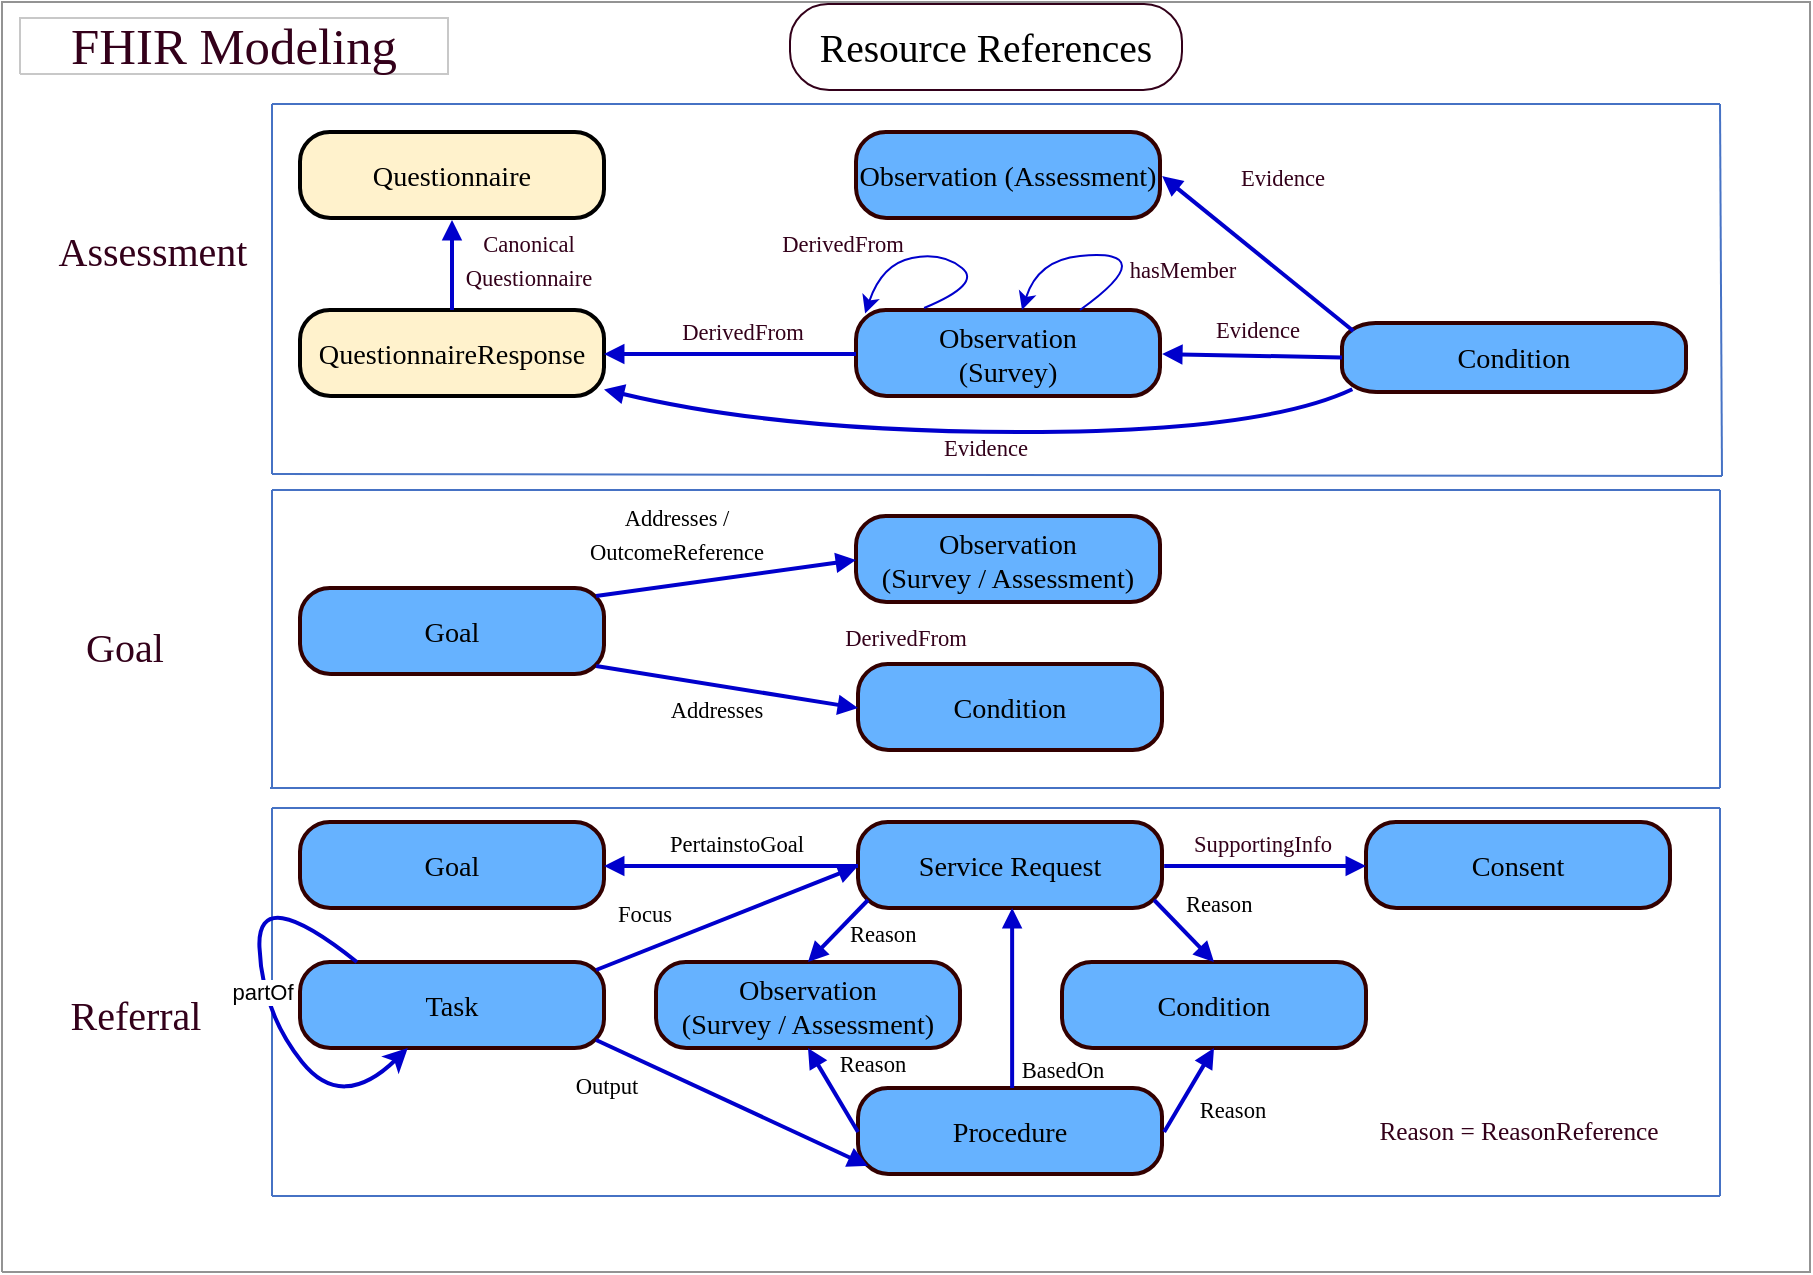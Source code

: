 <mxfile version="21.1.2" type="device">
  <diagram name="Page-1" id="Page-1">
    <mxGraphModel dx="2212" dy="971" grid="1" gridSize="10" guides="1" tooltips="1" connect="1" arrows="1" fold="1" page="1" pageScale="1" pageWidth="850" pageHeight="1100" math="0" shadow="0">
      <root>
        <mxCell id="0" />
        <mxCell id="1" value="Connector" parent="0" />
        <mxCell id="2" value="&lt;meta charset=&quot;utf-8&quot;&gt;&lt;span style=&quot;color: rgb(51, 0, 26); font-family: Calibri; font-size: 11.29px; font-style: normal; font-variant-ligatures: normal; font-variant-caps: normal; font-weight: 400; letter-spacing: normal; orphans: 2; text-align: center; text-indent: 0px; text-transform: none; widows: 2; word-spacing: 0px; -webkit-text-stroke-width: 0px; background-color: rgb(255, 255, 255); text-decoration-thickness: initial; text-decoration-style: initial; text-decoration-color: initial; float: none; display: inline !important;&quot;&gt;DerivedFrom&lt;/span&gt;" style="vsdxID=2;fillColor=none;gradientColor=none;shape=stencil(nZBLDoAgDERP0z3SIyjew0SURgSD+Lu9kMZoXLhwN9O+tukAlrNpJg1SzDH4QW/URgNYgZTkjA4UkwJUgGXng+6DX1zLfmoymdXo17xh5zmRJ6Q42BWCfc2oJfdAr+Yv+AP9Cb7OJ3H/2JG1HNGz/84klThPVCc=);strokeColor=#939393;points=[[0.5,1,0],[1,0.5,0],[0.5,0,0],[0,0.5,0],[0.5,0.5,0]];labelBackgroundColor=none;rounded=0;html=1;whiteSpace=wrap;" parent="1" vertex="1">
          <mxGeometry x="130" y="95" width="904" height="635" as="geometry" />
        </mxCell>
        <mxCell id="3" value="&lt;div style=&quot;font-size: 1px&quot;&gt;&lt;font style=&quot;font-size: 25.4px; font-family: Calibri; direction: ltr; letter-spacing: 0px; line-height: 120%; opacity: 1;&quot;&gt;&lt;font color=&quot;#33001a&quot;&gt;FHIR Modeling&lt;/font&gt;&lt;br&gt;&lt;/font&gt;&lt;/div&gt;" style="verticalAlign=middle;align=center;vsdxID=3;fillColor=none;gradientColor=none;shape=stencil(nZBLDoAgDERP0z3SIyjew0SURgSD+Lu9kMZoXLhwN9O+tukAlrNpJg1SzDH4QW/URgNYgZTkjA4UkwJUgGXng+6DX1zLfmoymdXo17xh5zmRJ6Q42BWCfc2oJfdAr+Yv+AP9Cb7OJ3H/2JG1HNGz/84klThPVCc=);strokeColor=#C8C8C8;points=[];labelBackgroundColor=none;rounded=0;html=1;whiteSpace=wrap;" parent="1" vertex="1">
          <mxGeometry x="139" y="103" width="214" height="28" as="geometry" />
        </mxCell>
        <mxCell id="4" value="&lt;div style=&quot;font-size: 1px&quot;&gt;&lt;font style=&quot;font-size:19.76px;font-family:Calibri;color:#000000;direction:ltr;letter-spacing:0px;line-height:120%;opacity:1&quot;&gt;Resource References&lt;br/&gt;&lt;/font&gt;&lt;/div&gt;" style="verticalAlign=middle;align=center;vsdxID=4;fillColor=none;gradientColor=none;shape=stencil(vVTLroMgEP0alhIETOO6j/8gt6jkcsWMtPX+fTGjaUHtqnE3jzMM52RmiDj2jeo04az34H71w1x9Q8SJcG7aRoPxwSLiTMSxcqBrcLf2in6nRuRo/bn7+MKAdTkbSzj7n130L4i1pn3Dll/DKvgJOZixtEQwTGgpqTxgaIjr5/eKguYTIFOD6TNwXnnjWkxPYKug1llollVW1VGqf2jdLcKrVNLe4XflJzIHkbARNCaTaMP2IrLad4PyN5ALYeRSGBkpsyH0DtpsjNcqk5xRxhMqBWU5iSd2dQF2mddPqxeM1y2ojLV4St7z6e0IIbw74vwE);strokeColor=#33001A;points=[[1,0.5,0],[0.5,0.5,0],[0.5,0,0],[0.03,0.13,0],[0.97,0.13,0],[0.03,0.87,0],[0.97,0.87,0]];labelBackgroundColor=none;rounded=0;html=1;whiteSpace=wrap;" parent="1" vertex="1">
          <mxGeometry x="524" y="96" width="196" height="43" as="geometry" />
        </mxCell>
        <UserObject label="&lt;div style=&quot;font-size: 1px&quot;&gt;&lt;font style=&quot;font-size:14.11px;font-family:Calibri;color:#000000;direction:ltr;letter-spacing:0px;line-height:120%;opacity:1&quot;&gt;Questionnaire&lt;br/&gt;&lt;/font&gt;&lt;/div&gt;" link="https://hl7.org/fhir/questionnaire.html" linkTarget="_blank" id="5">
          <mxCell style="verticalAlign=middle;align=center;vsdxID=5;fillColor=#fff2cc;shape=stencil(vVTbboMwDP2aPBKFOMB47rr/iNoA0TKCQrayv2+QYSsp8FTx5suxrXNkm8Cpb2SnCGe9d/ZT3fTVNwTeCee6bZTTPlgEzgROlXWqdva7vaLfyRE5Wl/2Z+wwYF3KxhLOfmcX/Q/EGt0+YMuXYaW7hJybsbQARLsJDkDLAkPDssHcMM8oKydEIgfdJ8566bVtMT+hjXS1SsK4pDKyXqT6m1LdU3iVTDwcBC3TPT559sQnX/KJ9GFHUVmdu0H6FchYmbciUkZQIRbKbEl9gDhbK7bKJWWUi4hM9rfJ++d1yM7uHWAw/j9CpY3Bh/KYjz9ICOH3gfMd);strokeColor=#000000;strokeWidth=2;points=[[0,0.5,0],[1,0.5,0],[0.5,1,0],[0.5,0,0],[0.03,0.04,0],[0.97,0.04,0],[0.03,0.96,0],[0.97,0.96,0]];labelBackgroundColor=none;rounded=0;html=1;whiteSpace=wrap;" parent="1" vertex="1">
            <mxGeometry x="279" y="160" width="152" height="43" as="geometry" />
          </mxCell>
        </UserObject>
        <UserObject label="&lt;div style=&quot;font-size: 1px&quot;&gt;&lt;font style=&quot;font-size:14.11px;font-family:Calibri;color:#000000;direction:ltr;letter-spacing:0px;line-height:120%;opacity:1&quot;&gt;QuestionnaireResponse&lt;br/&gt;&lt;/font&gt;&lt;/div&gt;" link="https://www.hl7.org/fhir/questionnaireresponse.html" linkTarget="_blank" id="6">
          <mxCell style="verticalAlign=middle;align=center;vsdxID=6;fillColor=#fff2cc;shape=stencil(vVTbboMwDP2aPBKFOMB47rr/iNoA0TKCQrayv2+QYSsp8FTx5suxrXNkm8Cpb2SnCGe9d/ZT3fTVNwTeCee6bZTTPlgEzgROlXWqdva7vaLfyRE5Wl/2Z+wwYF3KxhLOfmcX/Q/EGt0+YMuXYaW7hJybsbQARLsJDkDLAkPDssHcMM8oKydEIgfdJ8566bVtMT+hjXS1SsK4pDKyXqT6m1LdU3iVTDwcBC3TPT559sQnX/KJ9GFHUVmdu0H6FchYmbciUkZQIRbKbEl9gDhbK7bKJWWUi4hM9rfJ++d1yM7uHWAw/j9CpY3Bh/KYjz9ICOH3gfMd);strokeColor=#000000;strokeWidth=2;points=[[0,0.5,0],[1,0.5,0],[0.5,1,0],[0.5,0,0],[0.03,0.04,0],[0.97,0.04,0],[0.03,0.96,0],[0.97,0.96,0]];labelBackgroundColor=none;rounded=0;html=1;whiteSpace=wrap;" parent="1" vertex="1">
            <mxGeometry x="279" y="249" width="152" height="43" as="geometry" />
          </mxCell>
        </UserObject>
        <UserObject label="&lt;div style=&quot;font-size: 1px&quot;&gt;&lt;font style=&quot;font-size:14.11px;font-family:Calibri;color:#000000;direction:ltr;letter-spacing:0px;line-height:120%;opacity:1&quot;&gt;Observation &lt;br/&gt;(Survey)&lt;br/&gt;&lt;/font&gt;&lt;/div&gt;" link="StructureDefinition-SDOHCC-ObservationSurvey.html" linkTarget="_blank" id="7">
          <mxCell style="verticalAlign=middle;align=center;vsdxID=7;fillColor=#66B2FF;gradientColor=none;shape=stencil(vVTbboMwDP2aPBKFOMB47rr/iNoA0TKCQrayv2+QYSsp8FTx5suxrXNkm8Cpb2SnCGe9d/ZT3fTVNwTeCee6bZTTPlgEzgROlXWqdva7vaLfyRE5Wl/2Z+wwYF3KxhLOfmcX/Q/EGt0+YMuXYaW7hJybsbQARLsJDkDLAkPDssHcMM8oKydEIgfdJ8566bVtMT+hjXS1SsK4pDKyXqT6m1LdU3iVTDwcBC3TPT559sQnX/KJ9GFHUVmdu0H6FchYmbciUkZQIRbKbEl9gDhbK7bKJWWUi4hM9rfJ++d1yM7uHWAw/j9CpY3Bh/KYjz9ICOH3gfMd);strokeColor=#330000;strokeWidth=2;points=[[0,0.5,0],[1,0.5,0],[0.5,1,0],[0.5,0,0],[0.03,0.04,0],[0.97,0.04,0],[0.03,0.96,0],[0.97,0.96,0]];labelBackgroundColor=none;rounded=0;html=1;whiteSpace=wrap;" parent="1" vertex="1">
            <mxGeometry x="557" y="249" width="152" height="43" as="geometry" />
          </mxCell>
        </UserObject>
        <UserObject label="&lt;div style=&quot;font-size: 1px&quot;&gt;&lt;font style=&quot;font-size:14.11px;font-family:Calibri;color:#000000;direction:ltr;letter-spacing:0px;line-height:120%;opacity:1&quot;&gt;Goal&lt;br/&gt;&lt;/font&gt;&lt;/div&gt;" link="StructureDefinition-SDOHCC-Goal.html" linkTarget="_blank" id="8">
          <mxCell style="verticalAlign=middle;align=center;vsdxID=8;fillColor=#66B2FF;gradientColor=none;shape=stencil(vVTbboMwDP2aPBKFOMB47rr/iNoA0TKCQrayv2+QYSsp8FTx5suxrXNkm8Cpb2SnCGe9d/ZT3fTVNwTeCee6bZTTPlgEzgROlXWqdva7vaLfyRE5Wl/2Z+wwYF3KxhLOfmcX/Q/EGt0+YMuXYaW7hJybsbQARLsJDkDLAkPDssHcMM8oKydEIgfdJ8566bVtMT+hjXS1SsK4pDKyXqT6m1LdU3iVTDwcBC3TPT559sQnX/KJ9GFHUVmdu0H6FchYmbciUkZQIRbKbEl9gDhbK7bKJWWUi4hM9rfJ++d1yM7uHWAw/j9CpY3Bh/KYjz9ICOH3gfMd);strokeColor=#330000;strokeWidth=2;points=[[0,0.5,0],[1,0.5,0],[0.5,1,0],[0.5,0,0],[0.03,0.04,0],[0.97,0.04,0],[0.03,0.96,0],[0.97,0.96,0]];labelBackgroundColor=none;rounded=0;html=1;whiteSpace=wrap;" parent="1" vertex="1">
            <mxGeometry x="279" y="388" width="152" height="43" as="geometry" />
          </mxCell>
        </UserObject>
        <UserObject label="&lt;div style=&quot;font-size: 1px&quot;&gt;&lt;font style=&quot;font-size:14.11px;font-family:Calibri;color:#000000;direction:ltr;letter-spacing:0px;line-height:120%;opacity:1&quot;&gt;Condition&lt;br/&gt;&lt;/font&gt;&lt;/div&gt;" link="StructureDefinition-SDOHCC-Condition.html" linkTarget="_blank" id="9">
          <mxCell style="verticalAlign=middle;align=center;vsdxID=9;fillColor=#66B2FF;gradientColor=none;shape=stencil(vVTbboMwDP2aPBKFOMB47rr/iNoA0TKCQrayv2+QYSsp8FTx5suxrXNkm8Cpb2SnCGe9d/ZT3fTVNwTeCee6bZTTPlgEzgROlXWqdva7vaLfyRE5Wl/2Z+wwYF3KxhLOfmcX/Q/EGt0+YMuXYaW7hJybsbQARLsJDkDLAkPDssHcMM8oKydEIgfdJ8566bVtMT+hjXS1SsK4pDKyXqT6m1LdU3iVTDwcBC3TPT559sQnX/KJ9GFHUVmdu0H6FchYmbciUkZQIRbKbEl9gDhbK7bKJWWUi4hM9rfJ++d1yM7uHWAw/j9CpY3Bh/KYjz9ICOH3gfMd);strokeColor=#330000;strokeWidth=2;points=[[0,0.5,0],[1,0.5,0],[0.5,1,0],[0.5,0,0],[0.03,0.04,0],[0.97,0.04,0],[0.03,0.96,0],[0.97,0.96,0]];labelBackgroundColor=none;rounded=0;html=1;whiteSpace=wrap;" parent="1" vertex="1">
            <mxGeometry x="800" y="255.5" width="172" height="34.5" as="geometry" />
          </mxCell>
        </UserObject>
        <UserObject label="&lt;div style=&quot;font-size: 1px&quot;&gt;&lt;font style=&quot;font-size:14.11px;font-family:Calibri;color:#000000;direction:ltr;letter-spacing:0px;line-height:120%;opacity:1&quot;&gt;Service Request&lt;br/&gt;&lt;/font&gt;&lt;/div&gt;" link="StructureDefinition-SDOHCC-ServiceRequest.html" linkTarget="_blank" id="10">
          <mxCell style="verticalAlign=middle;align=center;vsdxID=10;fillColor=#66B2FF;gradientColor=none;shape=stencil(vVTbboMwDP2aPBKFOMB47rr/iNoA0TKCQrayv2+QYSsp8FTx5suxrXNkm8Cpb2SnCGe9d/ZT3fTVNwTeCee6bZTTPlgEzgROlXWqdva7vaLfyRE5Wl/2Z+wwYF3KxhLOfmcX/Q/EGt0+YMuXYaW7hJybsbQARLsJDkDLAkPDssHcMM8oKydEIgfdJ8566bVtMT+hjXS1SsK4pDKyXqT6m1LdU3iVTDwcBC3TPT559sQnX/KJ9GFHUVmdu0H6FchYmbciUkZQIRbKbEl9gDhbK7bKJWWUi4hM9rfJ++d1yM7uHWAw/j9CpY3Bh/KYjz9ICOH3gfMd);strokeColor=#330000;strokeWidth=2;points=[[0,0.5,0],[1,0.5,0],[0.5,1,0],[0.5,0,0],[0.03,0.04,0],[0.97,0.04,0],[0.03,0.96,0],[0.97,0.96,0]];labelBackgroundColor=none;rounded=0;html=1;whiteSpace=wrap;" parent="1" vertex="1">
            <mxGeometry x="558" y="505" width="152" height="43" as="geometry" />
          </mxCell>
        </UserObject>
        <UserObject label="&lt;div style=&quot;font-size: 1px&quot;&gt;&lt;font style=&quot;font-size:14.11px;font-family:Calibri;color:#000000;direction:ltr;letter-spacing:0px;line-height:120%;opacity:1&quot;&gt;Procedure&lt;br/&gt;&lt;/font&gt;&lt;/div&gt;" link="StructureDefinition-SDOHCC-Procedure.html" linkTarget="_blank" id="11">
          <mxCell style="verticalAlign=middle;align=center;vsdxID=11;fillColor=#66B2FF;gradientColor=none;shape=stencil(vVTbboMwDP2aPBKFOMB47rr/iNoA0TKCQrayv2+QYSsp8FTx5suxrXNkm8Cpb2SnCGe9d/ZT3fTVNwTeCee6bZTTPlgEzgROlXWqdva7vaLfyRE5Wl/2Z+wwYF3KxhLOfmcX/Q/EGt0+YMuXYaW7hJybsbQARLsJDkDLAkPDssHcMM8oKydEIgfdJ8566bVtMT+hjXS1SsK4pDKyXqT6m1LdU3iVTDwcBC3TPT559sQnX/KJ9GFHUVmdu0H6FchYmbciUkZQIRbKbEl9gDhbK7bKJWWUi4hM9rfJ++d1yM7uHWAw/j9CpY3Bh/KYjz9ICOH3gfMd);strokeColor=#330000;strokeWidth=2;points=[[0,0.5,0],[1,0.5,0],[0.5,1,0],[0.5,0,0],[0.03,0.04,0],[0.97,0.04,0],[0.03,0.96,0],[0.97,0.96,0]];labelBackgroundColor=none;rounded=0;html=1;whiteSpace=wrap;" parent="1" vertex="1">
            <mxGeometry x="558" y="638" width="152" height="43" as="geometry" />
          </mxCell>
        </UserObject>
        <UserObject label="&lt;div style=&quot;font-size: 1px&quot;&gt;&lt;font style=&quot;font-size:14.11px;font-family:Calibri;color:#000000;direction:ltr;letter-spacing:0px;line-height:120%;opacity:1&quot;&gt;Consent&lt;br/&gt;&lt;/font&gt;&lt;/div&gt;" link="StructureDefinition-SDOHCC-Consent.html" linkTarget="_blank" id="12">
          <mxCell style="verticalAlign=middle;align=center;vsdxID=14;fillColor=#66B2FF;gradientColor=none;shape=stencil(vVTbboMwDP2aPBKFOMB47rr/iNoA0TKCQrayv2+QYSsp8FTx5suxrXNkm8Cpb2SnCGe9d/ZT3fTVNwTeCee6bZTTPlgEzgROlXWqdva7vaLfyRE5Wl/2Z+wwYF3KxhLOfmcX/Q/EGt0+YMuXYaW7hJybsbQARLsJDkDLAkPDssHcMM8oKydEIgfdJ8566bVtMT+hjXS1SsK4pDKyXqT6m1LdU3iVTDwcBC3TPT559sQnX/KJ9GFHUVmdu0H6FchYmbciUkZQIRbKbEl9gDhbK7bKJWWUi4hM9rfJ++d1yM7uHWAw/j9CpY3Bh/KYjz9ICOH3gfMd);strokeColor=#330000;strokeWidth=2;points=[[0,0.5,0],[1,0.5,0],[0.5,1,0],[0.5,0,0],[0.03,0.04,0],[0.97,0.04,0],[0.03,0.96,0],[0.97,0.96,0]];labelBackgroundColor=none;rounded=0;html=1;whiteSpace=wrap;" parent="1" vertex="1">
            <mxGeometry x="812" y="505" width="152" height="43" as="geometry" />
          </mxCell>
        </UserObject>
        <UserObject label="&lt;div style=&quot;font-size: 1px&quot;&gt;&lt;font style=&quot;font-size:14.11px;font-family:Calibri;color:#000000;direction:ltr;letter-spacing:0px;line-height:120%;opacity:1&quot;&gt;Task&lt;br/&gt;&lt;/font&gt;&lt;/div&gt;" link="StructureDefinition-SDOHCC-TaskForReferralManagement.html" id="13">
          <mxCell style="verticalAlign=middle;align=center;vsdxID=25;fillColor=#66B2FF;gradientColor=none;shape=stencil(vVTbboMwDP2aPBKFOMB47rr/iNoA0TKCQrayv2+QYSsp8FTx5suxrXNkm8Cpb2SnCGe9d/ZT3fTVNwTeCee6bZTTPlgEzgROlXWqdva7vaLfyRE5Wl/2Z+wwYF3KxhLOfmcX/Q/EGt0+YMuXYaW7hJybsbQARLsJDkDLAkPDssHcMM8oKydEIgfdJ8566bVtMT+hjXS1SsK4pDKyXqT6m1LdU3iVTDwcBC3TPT559sQnX/KJ9GFHUVmdu0H6FchYmbciUkZQIRbKbEl9gDhbK7bKJWWUi4hM9rfJ++d1yM7uHWAw/j9CpY3Bh/KYjz9ICOH3gfMd);strokeColor=#330000;strokeWidth=2;points=[[0,0.5,0],[1,0.5,0],[0.5,1,0],[0.5,0,0],[0.03,0.04,0],[0.97,0.04,0],[0.03,0.96,0],[0.97,0.96,0]];labelBackgroundColor=none;rounded=0;html=1;whiteSpace=wrap;" parent="1" vertex="1">
            <mxGeometry x="279" y="575" width="152" height="43" as="geometry" />
          </mxCell>
        </UserObject>
        <mxCell id="41" style="vsdxID=34;edgeStyle=none;startArrow=none;endArrow=none;startSize=5;endSize=5;strokeColor=#4672c4;spacingTop=0;spacingBottom=0;spacingLeft=0;spacingRight=0;verticalAlign=middle;html=1;labelBackgroundColor=#ffffff;rounded=0;" parent="1" edge="1">
          <mxGeometry relative="1" as="geometry">
            <Array as="points" />
            <mxPoint x="265" y="146" as="sourcePoint" />
            <mxPoint x="265" y="331" as="targetPoint" />
          </mxGeometry>
        </mxCell>
        <mxCell id="42" style="vsdxID=71;edgeStyle=none;startArrow=none;endArrow=none;startSize=5;endSize=5;strokeColor=#4672c4;spacingTop=0;spacingBottom=0;spacingLeft=0;spacingRight=0;verticalAlign=middle;html=1;labelBackgroundColor=#ffffff;rounded=0;" parent="1" edge="1">
          <mxGeometry relative="1" as="geometry">
            <mxPoint x="-1" as="offset" />
            <Array as="points" />
            <mxPoint x="265" y="146" as="sourcePoint" />
            <mxPoint x="989" y="146" as="targetPoint" />
          </mxGeometry>
        </mxCell>
        <mxCell id="43" style="vsdxID=72;edgeStyle=none;startArrow=none;endArrow=none;startSize=5;endSize=5;strokeColor=#4672c4;spacingTop=0;spacingBottom=0;spacingLeft=0;spacingRight=0;verticalAlign=middle;html=1;labelBackgroundColor=#ffffff;rounded=0;" parent="1" edge="1">
          <mxGeometry relative="1" as="geometry">
            <Array as="points" />
            <mxPoint x="265" y="331" as="sourcePoint" />
            <mxPoint x="990" y="332" as="targetPoint" />
          </mxGeometry>
        </mxCell>
        <mxCell id="44" style="vsdxID=74;edgeStyle=none;startArrow=none;endArrow=none;startSize=5;endSize=5;strokeColor=#4672c4;spacingTop=0;spacingBottom=0;spacingLeft=0;spacingRight=0;verticalAlign=middle;html=1;labelBackgroundColor=#ffffff;rounded=0;" parent="1" edge="1">
          <mxGeometry relative="1" as="geometry">
            <Array as="points" />
            <mxPoint x="989" y="146" as="sourcePoint" />
            <mxPoint x="990" y="332" as="targetPoint" />
          </mxGeometry>
        </mxCell>
        <UserObject label="&lt;div style=&quot;font-size: 1px&quot;&gt;&lt;font style=&quot;font-size:14.11px;font-family:Calibri;color:#000000;direction:ltr;letter-spacing:0px;line-height:120%;opacity:1&quot;&gt;Observation (Assessment)&lt;br/&gt;&lt;/font&gt;&lt;/div&gt;" link="StructureDefinition-SDOHCC-ObservationAssessment.html" linkTarget="_blank" id="14">
          <mxCell style="verticalAlign=middle;align=center;vsdxID=75;fillColor=#66B2FF;gradientColor=none;shape=stencil(vVTbboMwDP2aPBKFOMB47rr/iNoA0TKCQrayv2+QYSsp8FTx5suxrXNkm8Cpb2SnCGe9d/ZT3fTVNwTeCee6bZTTPlgEzgROlXWqdva7vaLfyRE5Wl/2Z+wwYF3KxhLOfmcX/Q/EGt0+YMuXYaW7hJybsbQARLsJDkDLAkPDssHcMM8oKydEIgfdJ8566bVtMT+hjXS1SsK4pDKyXqT6m1LdU3iVTDwcBC3TPT559sQnX/KJ9GFHUVmdu0H6FchYmbciUkZQIRbKbEl9gDhbK7bKJWWUi4hM9rfJ++d1yM7uHWAw/j9CpY3Bh/KYjz9ICOH3gfMd);strokeColor=#330000;strokeWidth=2;points=[[0,0.5,0],[1,0.5,0],[0.5,1,0],[0.5,0,0],[0.03,0.04,0],[0.97,0.04,0],[0.03,0.96,0],[0.97,0.96,0]];labelBackgroundColor=none;rounded=0;html=1;whiteSpace=wrap;" parent="1" vertex="1">
            <mxGeometry x="557" y="160" width="152" height="43" as="geometry" />
          </mxCell>
        </UserObject>
        <mxCell id="45" style="vsdxID=86;edgeStyle=none;startArrow=none;endArrow=none;startSize=5;endSize=5;strokeColor=#4672c4;spacingTop=0;spacingBottom=0;spacingLeft=0;spacingRight=0;verticalAlign=middle;html=1;labelBackgroundColor=#ffffff;rounded=0;" parent="1" edge="1">
          <mxGeometry relative="1" as="geometry">
            <Array as="points" />
            <mxPoint x="265" y="692" as="sourcePoint" />
            <mxPoint x="989" y="692" as="targetPoint" />
          </mxGeometry>
        </mxCell>
        <mxCell id="46" style="vsdxID=87;edgeStyle=none;startArrow=none;endArrow=none;startSize=5;endSize=5;strokeColor=#4672c4;spacingTop=0;spacingBottom=0;spacingLeft=0;spacingRight=0;verticalAlign=middle;html=1;labelBackgroundColor=#ffffff;rounded=0;" parent="1" edge="1">
          <mxGeometry relative="1" as="geometry">
            <mxPoint x="-1" as="offset" />
            <Array as="points" />
            <mxPoint x="265" y="498" as="sourcePoint" />
            <mxPoint x="989" y="498" as="targetPoint" />
          </mxGeometry>
        </mxCell>
        <mxCell id="47" style="vsdxID=88;edgeStyle=none;startArrow=none;endArrow=none;startSize=5;endSize=5;strokeColor=#4672c4;spacingTop=0;spacingBottom=0;spacingLeft=0;spacingRight=0;verticalAlign=middle;html=1;labelBackgroundColor=#ffffff;rounded=0;" parent="1" edge="1">
          <mxGeometry relative="1" as="geometry">
            <Array as="points" />
            <mxPoint x="265" y="498" as="sourcePoint" />
            <mxPoint x="265" y="692" as="targetPoint" />
          </mxGeometry>
        </mxCell>
        <mxCell id="48" style="vsdxID=89;edgeStyle=none;startArrow=none;endArrow=none;startSize=5;endSize=5;strokeColor=#4672c4;spacingTop=0;spacingBottom=0;spacingLeft=0;spacingRight=0;verticalAlign=middle;html=1;labelBackgroundColor=#ffffff;rounded=0;" parent="1" edge="1">
          <mxGeometry relative="1" as="geometry">
            <Array as="points" />
            <mxPoint x="989" y="498" as="sourcePoint" />
            <mxPoint x="989" y="692" as="targetPoint" />
          </mxGeometry>
        </mxCell>
        <mxCell id="15" value="&lt;div style=&quot;font-size: 20px;&quot;&gt;&lt;font style=&quot;font-size: 20px; font-family: Calibri; direction: ltr; letter-spacing: 0px; line-height: 120%; opacity: 1;&quot;&gt;Assessment &lt;br style=&quot;font-size: 20px;&quot;&gt;&lt;/font&gt;&lt;/div&gt;" style="verticalAlign=middle;align=center;vsdxID=90;fillColor=none;gradientColor=none;shape=stencil(nZBLDoAgDERP0z3SIyjew0SURgSD+Lu9kMZoXLhwN9O+tukAlrNpJg1SzDH4QW/URgNYgZTkjA4UkwJUgGXng+6DX1zLfmoymdXo17xh5zmRJ6Q42BWCfc2oJfdAr+Yv+AP9Cb7OJ3H/2JG1HNGz/84klThPVCc=);strokeColor=none;points=[];labelBackgroundColor=none;rounded=0;html=1;whiteSpace=wrap;fontSize=20;fontColor=#33001A;" parent="1" vertex="1">
          <mxGeometry x="158" y="205" width="95" height="28" as="geometry" />
        </mxCell>
        <mxCell id="16" value="&lt;div style=&quot;font-size: 20px;&quot;&gt;&lt;font style=&quot;font-size: 20px; font-family: Calibri; direction: ltr; letter-spacing: 0px; line-height: 120%; opacity: 1;&quot;&gt;Referral&amp;nbsp;&lt;br style=&quot;font-size: 20px;&quot;&gt;&lt;/font&gt;&lt;/div&gt;" style="verticalAlign=middle;align=center;vsdxID=91;fillColor=none;gradientColor=none;shape=stencil(nZBLDoAgDERP0z3SIyjew0SURgSD+Lu9kMZoXLhwN9O+tukAlrNpJg1SzDH4QW/URgNYgZTkjA4UkwJUgGXng+6DX1zLfmoymdXo17xh5zmRJ6Q42BWCfc2oJfdAr+Yv+AP9Cb7OJ3H/2JG1HNGz/84klThPVCc=);strokeColor=none;points=[];labelBackgroundColor=none;rounded=0;html=1;whiteSpace=wrap;fontSize=20;fontColor=#33001A;" parent="1" vertex="1">
          <mxGeometry x="159" y="587" width="81" height="28" as="geometry" />
        </mxCell>
        <mxCell id="17" value="&lt;div style=&quot;font-size: 1px&quot;&gt;&lt;font style=&quot;font-size:14.11px;font-family:Calibri;color:#000000;direction:ltr;letter-spacing:0px;line-height:120%;opacity:1&quot;&gt;Observation &lt;br/&gt;(Survey / Assessment)&lt;br/&gt;&lt;/font&gt;&lt;/div&gt;" style="verticalAlign=middle;align=center;vsdxID=100;fillColor=#66B2FF;gradientColor=none;shape=stencil(vVTbboMwDP2aPBKFOMB47rr/iNoA0TKCQrayv2+QYSsp8FTx5suxrXNkm8Cpb2SnCGe9d/ZT3fTVNwTeCee6bZTTPlgEzgROlXWqdva7vaLfyRE5Wl/2Z+wwYF3KxhLOfmcX/Q/EGt0+YMuXYaW7hJybsbQARLsJDkDLAkPDssHcMM8oKydEIgfdJ8566bVtMT+hjXS1SsK4pDKyXqT6m1LdU3iVTDwcBC3TPT559sQnX/KJ9GFHUVmdu0H6FchYmbciUkZQIRbKbEl9gDhbK7bKJWWUi4hM9rfJ++d1yM7uHWAw/j9CpY3Bh/KYjz9ICOH3gfMd);strokeColor=#330000;strokeWidth=2;points=[[0,0.5,0],[1,0.5,0],[0.5,1,0],[0.5,0,0],[0.03,0.04,0],[0.97,0.04,0],[0.03,0.96,0],[0.97,0.96,0]];labelBackgroundColor=none;rounded=0;html=1;whiteSpace=wrap;" parent="1" vertex="1">
          <mxGeometry x="557" y="352" width="152" height="43" as="geometry" />
        </mxCell>
        <UserObject label="&lt;div style=&quot;font-size: 1px&quot;&gt;&lt;font style=&quot;font-size:14.11px;font-family:Calibri;color:#000000;direction:ltr;letter-spacing:0px;line-height:120%;opacity:1&quot;&gt;Condition&lt;br/&gt;&lt;/font&gt;&lt;/div&gt;" link="StructureDefinition-SDOHCC-Condition.html" linkTarget="_blank" id="18">
          <mxCell style="verticalAlign=middle;align=center;vsdxID=102;fillColor=#66B2FF;gradientColor=none;shape=stencil(vVTbboMwDP2aPBKFOMB47rr/iNoA0TKCQrayv2+QYSsp8FTx5suxrXNkm8Cpb2SnCGe9d/ZT3fTVNwTeCee6bZTTPlgEzgROlXWqdva7vaLfyRE5Wl/2Z+wwYF3KxhLOfmcX/Q/EGt0+YMuXYaW7hJybsbQARLsJDkDLAkPDssHcMM8oKydEIgfdJ8566bVtMT+hjXS1SsK4pDKyXqT6m1LdU3iVTDwcBC3TPT559sQnX/KJ9GFHUVmdu0H6FchYmbciUkZQIRbKbEl9gDhbK7bKJWWUi4hM9rfJ++d1yM7uHWAw/j9CpY3Bh/KYjz9ICOH3gfMd);strokeColor=#330000;strokeWidth=2;points=[[0,0.5,0],[1,0.5,0],[0.5,1,0],[0.5,0,0],[0.03,0.04,0],[0.97,0.04,0],[0.03,0.96,0],[0.97,0.96,0]];labelBackgroundColor=none;rounded=0;html=1;whiteSpace=wrap;" parent="1" vertex="1">
            <mxGeometry x="558" y="426" width="152" height="43" as="geometry" />
          </mxCell>
        </UserObject>
        <mxCell id="49" style="vsdxID=105;edgeStyle=none;startArrow=none;endArrow=none;startSize=5;endSize=5;strokeColor=#4672c4;spacingTop=0;spacingBottom=0;spacingLeft=0;spacingRight=0;verticalAlign=middle;html=1;labelBackgroundColor=#ffffff;rounded=0;" parent="1" edge="1">
          <mxGeometry relative="1" as="geometry">
            <Array as="points" />
            <mxPoint x="265" y="339" as="sourcePoint" />
            <mxPoint x="265" y="488" as="targetPoint" />
          </mxGeometry>
        </mxCell>
        <mxCell id="50" style="vsdxID=106;edgeStyle=none;startArrow=none;endArrow=none;startSize=5;endSize=5;strokeColor=#4672c4;spacingTop=0;spacingBottom=0;spacingLeft=0;spacingRight=0;verticalAlign=middle;html=1;labelBackgroundColor=#ffffff;rounded=0;" parent="1" edge="1">
          <mxGeometry relative="1" as="geometry">
            <mxPoint x="-1" as="offset" />
            <Array as="points" />
            <mxPoint x="265" y="339" as="sourcePoint" />
            <mxPoint x="989" y="339" as="targetPoint" />
          </mxGeometry>
        </mxCell>
        <mxCell id="51" style="vsdxID=107;edgeStyle=none;startArrow=none;endArrow=none;startSize=5;endSize=5;strokeColor=#4672c4;spacingTop=0;spacingBottom=0;spacingLeft=0;spacingRight=0;verticalAlign=middle;html=1;labelBackgroundColor=#ffffff;rounded=0;" parent="1" edge="1">
          <mxGeometry relative="1" as="geometry">
            <Array as="points" />
            <mxPoint x="989" y="339" as="sourcePoint" />
            <mxPoint x="989" y="488" as="targetPoint" />
          </mxGeometry>
        </mxCell>
        <mxCell id="52" style="vsdxID=108;edgeStyle=none;startArrow=none;endArrow=none;startSize=5;endSize=5;strokeColor=#4672c4;spacingTop=0;spacingBottom=0;spacingLeft=0;spacingRight=0;verticalAlign=middle;html=1;labelBackgroundColor=#ffffff;rounded=0;" parent="1" edge="1">
          <mxGeometry relative="1" as="geometry">
            <Array as="points" />
            <mxPoint x="264" y="488" as="sourcePoint" />
            <mxPoint x="989" y="488" as="targetPoint" />
          </mxGeometry>
        </mxCell>
        <mxCell id="19" value="&lt;div style=&quot;font-size: 20px;&quot;&gt;&lt;font style=&quot;font-size: 20px; font-family: Calibri; direction: ltr; letter-spacing: 0px; line-height: 120%; opacity: 1;&quot;&gt;Goal&lt;br style=&quot;font-size: 20px;&quot;&gt;&lt;/font&gt;&lt;/div&gt;" style="verticalAlign=middle;align=center;vsdxID=109;fillColor=none;gradientColor=none;shape=stencil(nZBLDoAgDERP0z3SIyjew0SURgSD+Lu9kMZoXLhwN9O+tukAlrNpJg1SzDH4QW/URgNYgZTkjA4UkwJUgGXng+6DX1zLfmoymdXo17xh5zmRJ6Q42BWCfc2oJfdAr+Yv+AP9Cb7OJ3H/2JG1HNGz/84klThPVCc=);strokeColor=none;points=[];labelBackgroundColor=none;rounded=0;html=1;whiteSpace=wrap;fontSize=20;fontColor=#33001A;" parent="1" vertex="1">
          <mxGeometry x="165" y="403" width="53" height="28" as="geometry" />
        </mxCell>
        <mxCell id="20" value="&lt;div style=&quot;font-size: 1px&quot;&gt;&lt;font style=&quot;font-size:14.11px;font-family:Calibri;color:#000000;direction:ltr;letter-spacing:0px;line-height:120%;opacity:1&quot;&gt;Observation &lt;br/&gt;(Survey / Assessment)&lt;br/&gt;&lt;/font&gt;&lt;/div&gt;" style="verticalAlign=middle;align=center;vsdxID=112;fillColor=#66B2FF;gradientColor=none;shape=stencil(vVTbboMwDP2aPBKFOMB47rr/iNoA0TKCQrayv2+QYSsp8FTx5suxrXNkm8Cpb2SnCGe9d/ZT3fTVNwTeCee6bZTTPlgEzgROlXWqdva7vaLfyRE5Wl/2Z+wwYF3KxhLOfmcX/Q/EGt0+YMuXYaW7hJybsbQARLsJDkDLAkPDssHcMM8oKydEIgfdJ8566bVtMT+hjXS1SsK4pDKyXqT6m1LdU3iVTDwcBC3TPT559sQnX/KJ9GFHUVmdu0H6FchYmbciUkZQIRbKbEl9gDhbK7bKJWWUi4hM9rfJ++d1yM7uHWAw/j9CpY3Bh/KYjz9ICOH3gfMd);strokeColor=#330000;strokeWidth=2;points=[[0,0.5,0],[1,0.5,0],[0.5,1,0],[0.5,0,0],[0.03,0.04,0],[0.97,0.04,0],[0.03,0.96,0],[0.97,0.96,0]];labelBackgroundColor=none;rounded=0;html=1;whiteSpace=wrap;" parent="1" vertex="1">
          <mxGeometry x="457" y="575" width="152" height="43" as="geometry" />
        </mxCell>
        <UserObject label="&lt;div style=&quot;font-size: 1px&quot;&gt;&lt;font style=&quot;font-size:14.11px;font-family:Calibri;color:#000000;direction:ltr;letter-spacing:0px;line-height:120%;opacity:1&quot;&gt;Condition&lt;br/&gt;&lt;/font&gt;&lt;/div&gt;" link="StructureDefinition-SDOHCC-Condition.html" linkTarget="_blank" id="21">
          <mxCell style="verticalAlign=middle;align=center;vsdxID=115;fillColor=#66B2FF;gradientColor=none;shape=stencil(vVTbboMwDP2aPBKFOMB47rr/iNoA0TKCQrayv2+QYSsp8FTx5suxrXNkm8Cpb2SnCGe9d/ZT3fTVNwTeCee6bZTTPlgEzgROlXWqdva7vaLfyRE5Wl/2Z+wwYF3KxhLOfmcX/Q/EGt0+YMuXYaW7hJybsbQARLsJDkDLAkPDssHcMM8oKydEIgfdJ8566bVtMT+hjXS1SsK4pDKyXqT6m1LdU3iVTDwcBC3TPT559sQnX/KJ9GFHUVmdu0H6FchYmbciUkZQIRbKbEl9gDhbK7bKJWWUi4hM9rfJ++d1yM7uHWAw/j9CpY3Bh/KYjz9ICOH3gfMd);strokeColor=#330000;strokeWidth=2;points=[[0,0.5,0],[1,0.5,0],[0.5,1,0],[0.5,0,0],[0.03,0.04,0],[0.97,0.04,0],[0.03,0.96,0],[0.97,0.96,0]];labelBackgroundColor=none;rounded=0;html=1;whiteSpace=wrap;" parent="1" vertex="1">
            <mxGeometry x="660" y="575" width="152" height="43" as="geometry" />
          </mxCell>
        </UserObject>
        <mxCell id="22" value="&lt;div style=&quot;font-size: 1px&quot;&gt;&lt;font style=&quot;font-size: 12.7px; font-family: Calibri; direction: ltr; letter-spacing: 0px; line-height: 120%; opacity: 1;&quot;&gt;&lt;font color=&quot;#33001a&quot;&gt;Reason = ReasonReference&lt;/font&gt;&lt;br&gt;&lt;/font&gt;&lt;/div&gt;" style="verticalAlign=middle;align=center;vsdxID=121;fillColor=none;gradientColor=none;shape=stencil(nZBLDoAgDERP0z3SIyjew0SURgSD+Lu9kMZoXLhwN9O+tukAlrNpJg1SzDH4QW/URgNYgZTkjA4UkwJUgGXng+6DX1zLfmoymdXo17xh5zmRJ6Q42BWCfc2oJfdAr+Yv+AP9Cb7OJ3H/2JG1HNGz/84klThPVCc=);strokeColor=none;points=[];labelBackgroundColor=none;rounded=0;html=1;whiteSpace=wrap;fontColor=#0000CC;" parent="1" vertex="1">
          <mxGeometry x="806" y="646" width="165" height="28" as="geometry" />
        </mxCell>
        <UserObject label="&lt;div style=&quot;font-size: 1px&quot;&gt;&lt;font style=&quot;font-size:14.11px;font-family:Calibri;color:#000000;direction:ltr;letter-spacing:0px;line-height:120%;opacity:1&quot;&gt;Goal&lt;br/&gt;&lt;/font&gt;&lt;/div&gt;" link="StructureDefinition-SDOHCC-Goal.html" linkTarget="_blank" id="23">
          <mxCell style="verticalAlign=middle;align=center;vsdxID=123;fillColor=#66B2FF;gradientColor=none;shape=stencil(vVTbboMwDP2aPBKFOMB47rr/iNoA0TKCQrayv2+QYSsp8FTx5suxrXNkm8Cpb2SnCGe9d/ZT3fTVNwTeCee6bZTTPlgEzgROlXWqdva7vaLfyRE5Wl/2Z+wwYF3KxhLOfmcX/Q/EGt0+YMuXYaW7hJybsbQARLsJDkDLAkPDssHcMM8oKydEIgfdJ8566bVtMT+hjXS1SsK4pDKyXqT6m1LdU3iVTDwcBC3TPT559sQnX/KJ9GFHUVmdu0H6FchYmbciUkZQIRbKbEl9gDhbK7bKJWWUi4hM9rfJ++d1yM7uHWAw/j9CpY3Bh/KYjz9ICOH3gfMd);strokeColor=#330000;strokeWidth=2;points=[[0,0.5,0],[1,0.5,0],[0.5,1,0],[0.5,0,0],[0.03,0.04,0],[0.97,0.04,0],[0.03,0.96,0],[0.97,0.96,0]];labelBackgroundColor=none;rounded=0;html=1;whiteSpace=wrap;" parent="1" vertex="1">
            <mxGeometry x="279" y="505" width="152" height="43" as="geometry" />
          </mxCell>
        </UserObject>
        <mxCell id="24" value="&lt;div style=&quot;font-size: 1px&quot;&gt;&lt;font style=&quot;font-size:11.29px;font-family:Calibri;color:#000000;direction:ltr;letter-spacing:0px;line-height:120%;opacity:1&quot;&gt;&lt;br&gt;&lt;/font&gt;&lt;/div&gt;" style="vsdxID=124;edgeStyle=none;startArrow=none;endArrow=block;startSize=5;endSize=5;strokeWidth=2;strokeColor=#0000CC;spacingTop=0;spacingBottom=0;spacingLeft=0;spacingRight=0;verticalAlign=middle;html=1;labelBackgroundColor=#ffffff;rounded=0;align=center;exitX=0;exitY=0.512;exitDx=0;exitDy=0;exitPerimeter=0;entryX=1;entryY=0.512;entryDx=0;entryDy=0;entryPerimeter=0;" parent="1" source="10" target="23" edge="1">
          <mxGeometry relative="1" as="geometry">
            <mxPoint as="offset" />
            <Array as="points" />
          </mxGeometry>
        </mxCell>
        <mxCell id="26" value="&lt;div style=&quot;font-size: 1px&quot;&gt;&lt;font style=&quot;font-size:11.29px;font-family:Calibri;color:#000000;direction:ltr;letter-spacing:0px;line-height:120%;opacity:1&quot;&gt;&lt;br&gt;&lt;/font&gt;&lt;/div&gt;" style="vsdxID=120;edgeStyle=none;startArrow=none;endArrow=block;startSize=5;endSize=5;strokeWidth=2;strokeColor=#0000CC;spacingTop=0;spacingBottom=0;spacingLeft=0;spacingRight=0;verticalAlign=middle;html=1;labelBackgroundColor=#ffffff;rounded=0;align=center;exitX=0;exitY=0.512;exitDx=0;exitDy=0;exitPerimeter=0;entryX=0.5;entryY=1;entryDx=0;entryDy=0;entryPerimeter=0;" parent="1" source="11" target="20" edge="1">
          <mxGeometry relative="1" as="geometry">
            <Array as="points" />
          </mxGeometry>
        </mxCell>
        <mxCell id="27" value="&lt;div style=&quot;font-size: 1px&quot;&gt;&lt;font style=&quot;font-size:11.29px;font-family:Calibri;color:#000000;direction:ltr;letter-spacing:0px;line-height:120%;opacity:1&quot;&gt;&lt;br&gt;&lt;/font&gt;&lt;/div&gt;" style="vsdxID=119;edgeStyle=none;startArrow=none;endArrow=block;startSize=5;endSize=5;strokeWidth=2;strokeColor=#0000CC;spacingTop=0;spacingBottom=0;spacingLeft=0;spacingRight=0;verticalAlign=middle;html=1;labelBackgroundColor=#ffffff;rounded=0;align=center;exitX=0.974;exitY=0.907;exitDx=0;exitDy=0;exitPerimeter=0;entryX=0.5;entryY=0;entryDx=0;entryDy=0;entryPerimeter=0;" parent="1" source="10" target="21" edge="1">
          <mxGeometry relative="1" as="geometry">
            <Array as="points" />
          </mxGeometry>
        </mxCell>
        <mxCell id="28" value="&lt;div style=&quot;font-size: 1px&quot;&gt;&lt;font style=&quot;font-size:11.29px;font-family:Calibri;color:#000000;direction:ltr;letter-spacing:0px;line-height:120%;opacity:1&quot;&gt;&lt;br&gt;&lt;/font&gt;&lt;/div&gt;" style="vsdxID=117;edgeStyle=none;startArrow=none;endArrow=block;startSize=5;endSize=5;strokeWidth=2;strokeColor=#0000CC;spacingTop=0;spacingBottom=0;spacingLeft=0;spacingRight=0;verticalAlign=middle;html=1;labelBackgroundColor=#ffffff;rounded=0;align=center;exitX=0.507;exitY=0;exitDx=0;exitDy=0;exitPerimeter=0;entryX=0.507;entryY=1;entryDx=0;entryDy=0;entryPerimeter=0;" parent="1" source="11" target="10" edge="1">
          <mxGeometry relative="1" as="geometry">
            <mxPoint x="12" as="offset" />
            <Array as="points" />
          </mxGeometry>
        </mxCell>
        <mxCell id="29" value="&lt;div style=&quot;font-size: 1px&quot;&gt;&lt;font style=&quot;font-size:11.29px;font-family:Calibri;color:#000000;direction:ltr;letter-spacing:0px;line-height:120%;opacity:1&quot;&gt;&lt;br&gt;&lt;/font&gt;&lt;/div&gt;" style="vsdxID=116;edgeStyle=none;startArrow=none;endArrow=block;startSize=5;endSize=5;strokeWidth=2;strokeColor=#0000CC;spacingTop=0;spacingBottom=0;spacingLeft=0;spacingRight=0;verticalAlign=middle;html=1;labelBackgroundColor=#ffffff;rounded=0;align=center;exitX=0.033;exitY=0.907;exitDx=0;exitDy=0;exitPerimeter=0;entryX=0.5;entryY=0;entryDx=0;entryDy=0;entryPerimeter=0;" parent="1" source="10" target="20" edge="1">
          <mxGeometry relative="1" as="geometry">
            <Array as="points" />
          </mxGeometry>
        </mxCell>
        <mxCell id="30" value="&lt;div style=&quot;font-size: 1px&quot;&gt;&lt;font style=&quot;font-size:11.29px;font-family:Calibri;color:#000000;direction:ltr;letter-spacing:0px;line-height:120%;opacity:1&quot;&gt;&lt;br&gt;&lt;/font&gt;&lt;/div&gt;" style="vsdxID=104;edgeStyle=none;startArrow=none;endArrow=block;startSize=5;endSize=5;strokeWidth=2;strokeColor=#0000CC;spacingTop=0;spacingBottom=0;spacingLeft=0;spacingRight=0;verticalAlign=middle;html=1;labelBackgroundColor=#ffffff;rounded=0;align=center;exitX=0.974;exitY=0.907;exitDx=0;exitDy=0;exitPerimeter=0;entryX=0;entryY=0.512;entryDx=0;entryDy=0;entryPerimeter=0;" parent="1" source="8" target="18" edge="1">
          <mxGeometry relative="1" as="geometry">
            <mxPoint x="-1" y="-1" as="offset" />
            <Array as="points" />
          </mxGeometry>
        </mxCell>
        <mxCell id="32" value="&lt;div style=&quot;font-size: 1px&quot;&gt;&lt;font style=&quot;font-size: 11.29px; font-family: Calibri; direction: ltr; letter-spacing: 0px; line-height: 120%; opacity: 1;&quot;&gt;&lt;br&gt;&lt;/font&gt;&lt;/div&gt;" style="vsdxID=98;edgeStyle=none;startArrow=none;endArrow=block;startSize=5;endSize=5;strokeWidth=2;strokeColor=#0000CC;spacingTop=0;spacingBottom=0;spacingLeft=0;spacingRight=0;verticalAlign=middle;html=1;labelBackgroundColor=#ffffff;rounded=0;align=center;exitX=0.033;exitY=0.116;exitDx=0;exitDy=0;exitPerimeter=0;entryX=1.007;entryY=0.512;entryDx=0;entryDy=0;entryPerimeter=0;" parent="1" source="9" target="14" edge="1">
          <mxGeometry relative="1" as="geometry">
            <mxPoint as="offset" />
            <Array as="points" />
          </mxGeometry>
        </mxCell>
        <mxCell id="33" value="&lt;div style=&quot;font-size: 1px&quot;&gt;&lt;font style=&quot;font-size: 11.29px; font-family: Calibri; direction: ltr; letter-spacing: 0px; line-height: 120%; opacity: 1;&quot;&gt;&lt;br&gt;&lt;/font&gt;&lt;/div&gt;" style="vsdxID=93;edgeStyle=none;startArrow=none;endArrow=block;startSize=5;endSize=5;strokeWidth=2;strokeColor=#0000CC;spacingTop=0;spacingBottom=0;spacingLeft=0;spacingRight=0;verticalAlign=middle;html=1;labelBackgroundColor=#ffffff;rounded=0;align=center;entryX=1.007;entryY=0.512;entryDx=0;entryDy=0;entryPerimeter=0;exitX=0;exitY=0.5;exitDx=0;exitDy=0;exitPerimeter=0;" parent="1" source="9" target="7" edge="1">
          <mxGeometry relative="1" as="geometry">
            <mxPoint x="-1" as="offset" />
            <Array as="points" />
          </mxGeometry>
        </mxCell>
        <mxCell id="34" value="&lt;div style=&quot;font-size: 1px&quot;&gt;&lt;font style=&quot;font-size:11.29px;font-family:Calibri;color:#000000;direction:ltr;letter-spacing:0px;line-height:120%;opacity:1&quot;&gt;&lt;br&gt;&lt;/font&gt;&lt;/div&gt;" style="vsdxID=92;edgeStyle=none;startArrow=none;endArrow=block;startSize=5;endSize=5;strokeWidth=2;strokeColor=#0000CC;spacingTop=0;spacingBottom=0;spacingLeft=0;spacingRight=0;verticalAlign=middle;html=1;labelBackgroundColor=#ffffff;rounded=0;align=center;exitX=1.007;exitY=0.512;exitDx=0;exitDy=0;exitPerimeter=0;entryX=0.5;entryY=1;entryDx=0;entryDy=0;entryPerimeter=0;" parent="1" source="11" target="21" edge="1">
          <mxGeometry relative="1" as="geometry">
            <Array as="points" />
          </mxGeometry>
        </mxCell>
        <mxCell id="35" value="&lt;div style=&quot;font-size: 1px&quot;&gt;&lt;font style=&quot;font-size:11.29px;font-family:Calibri;color:#000000;direction:ltr;letter-spacing:0px;line-height:120%;opacity:1&quot;&gt;&lt;br&gt;&lt;/font&gt;&lt;/div&gt;" style="vsdxID=83;edgeStyle=none;startArrow=none;endArrow=block;startSize=5;endSize=5;strokeWidth=2;strokeColor=#0000CC;spacingTop=0;spacingBottom=0;spacingLeft=0;spacingRight=0;verticalAlign=middle;html=1;labelBackgroundColor=#ffffff;rounded=0;align=center;exitX=0.974;exitY=0.093;exitDx=0;exitDy=0;exitPerimeter=0;entryX=0;entryY=0.512;entryDx=0;entryDy=0;entryPerimeter=0;" parent="1" source="8" target="17" edge="1">
          <mxGeometry relative="1" as="geometry">
            <mxPoint x="-1" as="offset" />
            <Array as="points" />
          </mxGeometry>
        </mxCell>
        <mxCell id="36" value="&lt;div style=&quot;font-size: 1px&quot;&gt;&lt;font style=&quot;font-size:11.29px;font-family:Calibri;color:#000000;direction:ltr;letter-spacing:0px;line-height:120%;opacity:1&quot;&gt;&lt;br&gt;&lt;/font&gt;&lt;/div&gt;" style="vsdxID=80;edgeStyle=none;startArrow=none;endArrow=block;startSize=5;endSize=5;strokeWidth=2;strokeColor=#0000CC;spacingTop=0;spacingBottom=0;spacingLeft=0;spacingRight=0;verticalAlign=middle;html=1;labelBackgroundColor=#ffffff;rounded=0;align=center;exitX=0.974;exitY=0.907;exitDx=0;exitDy=0;exitPerimeter=0;entryX=0.033;entryY=0.907;entryDx=0;entryDy=0;entryPerimeter=0;" parent="1" source="13" target="11" edge="1">
          <mxGeometry relative="1" as="geometry">
            <mxPoint as="offset" />
            <Array as="points" />
          </mxGeometry>
        </mxCell>
        <mxCell id="37" value="&lt;div style=&quot;font-size: 1px&quot;&gt;&lt;font style=&quot;font-size: 11.29px; font-family: Calibri; direction: ltr; letter-spacing: 0px; line-height: 120%; opacity: 1;&quot;&gt;&lt;br&gt;&lt;/font&gt;&lt;/div&gt;" style="vsdxID=17;edgeStyle=none;startArrow=none;endArrow=block;startSize=5;endSize=5;strokeWidth=2;strokeColor=#0000CC;spacingTop=0;spacingBottom=0;spacingLeft=0;spacingRight=0;verticalAlign=middle;html=1;labelBackgroundColor=#ffffff;rounded=0;align=center;exitX=0.5;exitY=0;exitDx=0;exitDy=0;exitPerimeter=0;entryX=0.5;entryY=1.023;entryDx=0;entryDy=0;entryPerimeter=0;" parent="1" source="6" target="5" edge="1">
          <mxGeometry relative="1" as="geometry">
            <mxPoint x="12" as="offset" />
            <Array as="points" />
          </mxGeometry>
        </mxCell>
        <mxCell id="38" value="&lt;div style=&quot;font-size: 1px&quot;&gt;&lt;font style=&quot;font-size:11.29px;font-family:Calibri;color:#345593;direction:ltr;letter-spacing:0px;line-height:120%;opacity:1&quot;&gt;&lt;br&gt;&lt;/font&gt;&lt;/div&gt;" style="vsdxID=18;edgeStyle=none;startArrow=none;endArrow=block;startSize=5;endSize=5;strokeWidth=2;strokeColor=#0000CC;spacingTop=0;spacingBottom=0;spacingLeft=0;spacingRight=0;verticalAlign=middle;html=1;labelBackgroundColor=#ffffff;rounded=0;align=center;exitX=0;exitY=0.512;exitDx=0;exitDy=0;exitPerimeter=0;entryX=1;entryY=0.512;entryDx=0;entryDy=0;entryPerimeter=0;" parent="1" source="7" target="6" edge="1">
          <mxGeometry relative="1" as="geometry">
            <mxPoint as="offset" />
            <Array as="points" />
          </mxGeometry>
        </mxCell>
        <mxCell id="39" value="&lt;div style=&quot;font-size: 1px&quot;&gt;&lt;font style=&quot;font-size:11.29px;font-family:Calibri;color:#000000;direction:ltr;letter-spacing:0px;line-height:120%;opacity:1&quot;&gt;&lt;br&gt;&lt;/font&gt;&lt;/div&gt;" style="vsdxID=26;edgeStyle=none;startArrow=none;endArrow=block;startSize=5;endSize=5;strokeWidth=2;strokeColor=#0000CC;spacingTop=0;spacingBottom=0;spacingLeft=0;spacingRight=0;verticalAlign=middle;html=1;labelBackgroundColor=#ffffff;rounded=0;align=center;exitX=0.974;exitY=0.093;exitDx=0;exitDy=0;exitPerimeter=0;entryX=0;entryY=0.512;entryDx=0;entryDy=0;entryPerimeter=0;" parent="1" source="13" target="10" edge="1">
          <mxGeometry relative="1" as="geometry">
            <mxPoint x="-1" as="offset" />
            <Array as="points" />
          </mxGeometry>
        </mxCell>
        <mxCell id="40" value="&lt;div style=&quot;font-size: 1px&quot;&gt;&lt;font style=&quot;font-size: 11.29px; font-family: Calibri; direction: ltr; letter-spacing: 0px; line-height: 120%; opacity: 1;&quot;&gt;&lt;br&gt;&lt;/font&gt;&lt;/div&gt;" style="vsdxID=79;edgeStyle=none;startArrow=none;endArrow=block;startSize=5;endSize=5;strokeWidth=2;strokeColor=#0000CC;spacingTop=0;spacingBottom=0;spacingLeft=0;spacingRight=0;verticalAlign=middle;html=1;labelBackgroundColor=#ffffff;rounded=0;align=center;exitX=1.007;exitY=0.512;exitDx=0;exitDy=0;exitPerimeter=0;entryX=0;entryY=0.512;entryDx=0;entryDy=0;entryPerimeter=0;fontColor=#33001A;" parent="1" source="10" target="12" edge="1">
          <mxGeometry relative="1" as="geometry">
            <mxPoint x="-1" as="offset" />
            <Array as="points" />
          </mxGeometry>
        </mxCell>
        <mxCell id="5dT9rFnAvy4qFRqLZgFc-53" value="" style="curved=1;endArrow=classic;html=1;rounded=0;entryX=0.03;entryY=0.04;entryDx=0;entryDy=0;entryPerimeter=0;strokeColor=#0000CC;exitX=0.224;exitY=-0.023;exitDx=0;exitDy=0;exitPerimeter=0;" parent="1" target="7" edge="1" source="7">
          <mxGeometry width="50" height="50" relative="1" as="geometry">
            <mxPoint x="710" y="256" as="sourcePoint" />
            <mxPoint x="760" y="216" as="targetPoint" />
            <Array as="points">
              <mxPoint x="620" y="236" />
              <mxPoint x="600" y="220" />
              <mxPoint x="570" y="226" />
            </Array>
          </mxGeometry>
        </mxCell>
        <mxCell id="eKrTu84sjvPDRuvb-8gR-76" value="partOf" style="curved=1;endArrow=classic;html=1;rounded=0;strokeColor=#0000CC;strokeWidth=2;" parent="1" target="13" edge="1">
          <mxGeometry width="50" height="50" relative="1" as="geometry">
            <mxPoint x="307.44" y="575" as="sourcePoint" />
            <mxPoint x="159.0" y="569.72" as="targetPoint" />
            <Array as="points">
              <mxPoint x="257.44" y="535" />
              <mxPoint x="260" y="600" />
              <mxPoint x="300" y="650" />
            </Array>
          </mxGeometry>
        </mxCell>
        <mxCell id="zkYiBkDDfXd4Fk8gtW7x-52" value="&lt;span style=&quot;color: rgb(0, 0, 0); font-family: Calibri; font-size: 11.29px; background-color: rgb(255, 255, 255);&quot;&gt;BasedOn&lt;/span&gt;" style="text;html=1;align=center;verticalAlign=middle;resizable=0;points=[];autosize=1;strokeColor=none;fillColor=none;fontSize=14;fontColor=#33001A;" parent="1" vertex="1">
          <mxGeometry x="630" y="618" width="60" height="20" as="geometry" />
        </mxCell>
        <mxCell id="zkYiBkDDfXd4Fk8gtW7x-53" value="&lt;span style=&quot;color: rgb(0, 0, 0); font-family: Calibri; font-size: 11.29px; background-color: rgb(255, 255, 255);&quot;&gt;Reason&lt;/span&gt;" style="text;html=1;align=center;verticalAlign=middle;resizable=0;points=[];autosize=1;strokeColor=none;fillColor=none;fontSize=14;fontColor=#33001A;" parent="1" vertex="1">
          <mxGeometry x="720" y="638" width="50" height="20" as="geometry" />
        </mxCell>
        <mxCell id="zkYiBkDDfXd4Fk8gtW7x-54" value="&lt;meta charset=&quot;utf-8&quot;&gt;&lt;span style=&quot;color: rgb(0, 0, 0); font-family: Calibri; font-size: 11.29px; font-style: normal; font-variant-ligatures: normal; font-variant-caps: normal; font-weight: 400; letter-spacing: normal; orphans: 2; text-align: center; text-indent: 0px; text-transform: none; widows: 2; word-spacing: 0px; -webkit-text-stroke-width: 0px; background-color: rgb(255, 255, 255); text-decoration-thickness: initial; text-decoration-style: initial; text-decoration-color: initial; float: none; display: inline !important;&quot;&gt;Reason&lt;/span&gt;" style="text;whiteSpace=wrap;html=1;fontSize=14;fontColor=#33001A;" parent="1" vertex="1">
          <mxGeometry x="720" y="530" width="60" height="30" as="geometry" />
        </mxCell>
        <mxCell id="zkYiBkDDfXd4Fk8gtW7x-55" value="&lt;meta charset=&quot;utf-8&quot;&gt;&lt;span style=&quot;color: rgb(0, 0, 0); font-family: Calibri; font-size: 11.29px; font-style: normal; font-variant-ligatures: normal; font-variant-caps: normal; font-weight: 400; letter-spacing: normal; orphans: 2; text-align: center; text-indent: 0px; text-transform: none; widows: 2; word-spacing: 0px; -webkit-text-stroke-width: 0px; background-color: rgb(255, 255, 255); text-decoration-thickness: initial; text-decoration-style: initial; text-decoration-color: initial; float: none; display: inline !important;&quot;&gt;Reason&lt;/span&gt;" style="text;whiteSpace=wrap;html=1;fontSize=14;fontColor=#33001A;" parent="1" vertex="1">
          <mxGeometry x="552" y="545" width="60" height="30" as="geometry" />
        </mxCell>
        <mxCell id="zkYiBkDDfXd4Fk8gtW7x-56" value="&lt;span style=&quot;color: rgb(0, 0, 0); font-family: Calibri; font-size: 11.29px; background-color: rgb(255, 255, 255);&quot;&gt;Reason&lt;/span&gt;" style="text;html=1;align=center;verticalAlign=middle;resizable=0;points=[];autosize=1;strokeColor=none;fillColor=none;fontSize=14;fontColor=#33001A;" parent="1" vertex="1">
          <mxGeometry x="540" y="615" width="50" height="20" as="geometry" />
        </mxCell>
        <mxCell id="zkYiBkDDfXd4Fk8gtW7x-57" value="&lt;span style=&quot;color: rgb(0, 0, 0); font-family: Calibri; font-size: 11.29px; background-color: rgb(255, 255, 255);&quot;&gt;Output&lt;/span&gt;" style="text;html=1;align=center;verticalAlign=middle;resizable=0;points=[];autosize=1;strokeColor=none;fillColor=none;fontSize=14;fontColor=#33001A;" parent="1" vertex="1">
          <mxGeometry x="407" y="626" width="50" height="20" as="geometry" />
        </mxCell>
        <mxCell id="zkYiBkDDfXd4Fk8gtW7x-58" value="&lt;span style=&quot;color: rgb(0, 0, 0); font-family: Calibri; font-size: 11.29px; background-color: rgb(255, 255, 255);&quot;&gt;Focus&lt;/span&gt;" style="text;html=1;align=center;verticalAlign=middle;resizable=0;points=[];autosize=1;strokeColor=none;fillColor=none;fontSize=14;fontColor=#33001A;" parent="1" vertex="1">
          <mxGeometry x="431" y="540" width="40" height="20" as="geometry" />
        </mxCell>
        <mxCell id="zkYiBkDDfXd4Fk8gtW7x-60" value="&lt;span style=&quot;color: rgb(0, 0, 0); font-family: Calibri; font-size: 11.29px; background-color: rgb(255, 255, 255);&quot;&gt;PertainstoGoal&lt;/span&gt;" style="text;html=1;align=center;verticalAlign=middle;resizable=0;points=[];autosize=1;strokeColor=none;fillColor=none;fontSize=14;fontColor=#33001A;" parent="1" vertex="1">
          <mxGeometry x="457" y="505" width="80" height="20" as="geometry" />
        </mxCell>
        <mxCell id="zkYiBkDDfXd4Fk8gtW7x-61" value="&lt;span style=&quot;font-family: Calibri; font-size: 11.29px; background-color: rgb(255, 255, 255);&quot;&gt;SupportingInfo&lt;/span&gt;" style="text;html=1;align=center;verticalAlign=middle;resizable=0;points=[];autosize=1;strokeColor=none;fillColor=none;fontSize=14;fontColor=#33001A;" parent="1" vertex="1">
          <mxGeometry x="720" y="505" width="80" height="20" as="geometry" />
        </mxCell>
        <mxCell id="zkYiBkDDfXd4Fk8gtW7x-63" value="&lt;span style=&quot;font-family: Calibri; font-size: 11.29px; background-color: rgb(255, 255, 255);&quot;&gt;Evidence&lt;/span&gt;" style="text;html=1;align=center;verticalAlign=middle;resizable=0;points=[];autosize=1;strokeColor=none;fillColor=none;fontSize=14;fontColor=#33001A;" parent="1" vertex="1">
          <mxGeometry x="740" y="171.5" width="60" height="20" as="geometry" />
        </mxCell>
        <mxCell id="zkYiBkDDfXd4Fk8gtW7x-64" value="&lt;meta charset=&quot;utf-8&quot;&gt;&lt;span style=&quot;color: rgb(51, 0, 26); font-family: Calibri; font-size: 11.29px; font-style: normal; font-variant-ligatures: normal; font-variant-caps: normal; font-weight: 400; letter-spacing: normal; orphans: 2; text-align: center; text-indent: 0px; text-transform: none; widows: 2; word-spacing: 0px; -webkit-text-stroke-width: 0px; background-color: rgb(255, 255, 255); text-decoration-thickness: initial; text-decoration-style: initial; text-decoration-color: initial; float: none; display: inline !important;&quot;&gt;Evidence&lt;/span&gt;" style="text;whiteSpace=wrap;html=1;fontSize=14;fontColor=#33001A;" parent="1" vertex="1">
          <mxGeometry x="735" y="243" width="70" height="30" as="geometry" />
        </mxCell>
        <mxCell id="zkYiBkDDfXd4Fk8gtW7x-65" value="&lt;span style=&quot;font-family: Calibri; font-size: 11.29px; background-color: rgb(255, 255, 255);&quot;&gt;DerivedFrom&lt;/span&gt;" style="text;html=1;align=center;verticalAlign=middle;resizable=0;points=[];autosize=1;strokeColor=none;fillColor=none;fontSize=14;fontColor=#33001A;" parent="1" vertex="1">
          <mxGeometry x="510" y="205" width="80" height="20" as="geometry" />
        </mxCell>
        <mxCell id="zkYiBkDDfXd4Fk8gtW7x-66" value="&lt;span style=&quot;font-family: Calibri; font-size: 11.29px; background-color: rgb(255, 255, 255);&quot;&gt;Canonical&lt;/span&gt;&lt;br style=&quot;font-family: Calibri; font-size: 11.29px; background-color: rgb(255, 255, 255);&quot;&gt;&lt;span style=&quot;font-family: Calibri; font-size: 11.29px; background-color: rgb(255, 255, 255);&quot;&gt;Questionnaire&lt;/span&gt;" style="text;html=1;align=center;verticalAlign=middle;resizable=0;points=[];autosize=1;strokeColor=none;fillColor=none;fontSize=14;fontColor=#33001A;" parent="1" vertex="1">
          <mxGeometry x="353" y="203" width="80" height="40" as="geometry" />
        </mxCell>
        <mxCell id="zkYiBkDDfXd4Fk8gtW7x-67" value="&lt;span style=&quot;color: rgb(0, 0, 0); font-family: Calibri; font-size: 11.29px; background-color: rgb(255, 255, 255);&quot;&gt;Addresses&lt;/span&gt;" style="text;html=1;align=center;verticalAlign=middle;resizable=0;points=[];autosize=1;strokeColor=none;fillColor=none;fontSize=14;fontColor=#33001A;" parent="1" vertex="1">
          <mxGeometry x="457" y="437.5" width="60" height="20" as="geometry" />
        </mxCell>
        <mxCell id="zkYiBkDDfXd4Fk8gtW7x-68" value="&lt;span style=&quot;color: rgb(0, 0, 0); font-family: Calibri; font-size: 11.29px; background-color: rgb(255, 255, 255);&quot;&gt;Addresses /&lt;/span&gt;&lt;br style=&quot;color: rgb(0, 0, 0); font-family: Calibri; font-size: 11.29px; background-color: rgb(255, 255, 255);&quot;&gt;&lt;span style=&quot;color: rgb(0, 0, 0); font-family: Calibri; font-size: 11.29px; background-color: rgb(255, 255, 255);&quot;&gt;OutcomeReference&lt;/span&gt;" style="text;html=1;align=center;verticalAlign=middle;resizable=0;points=[];autosize=1;strokeColor=none;fillColor=none;fontSize=14;fontColor=#33001A;" parent="1" vertex="1">
          <mxGeometry x="417" y="340" width="100" height="40" as="geometry" />
        </mxCell>
        <mxCell id="V9T6jANVusa4ieOsYYou-52" value="&lt;span style=&quot;font-family: Calibri; font-size: 11.29px; background-color: rgb(255, 255, 255);&quot;&gt;DerivedFrom&lt;/span&gt;" style="text;html=1;align=center;verticalAlign=middle;resizable=0;points=[];autosize=1;strokeColor=none;fillColor=none;fontSize=14;fontColor=#33001A;" parent="1" vertex="1">
          <mxGeometry x="460" y="249" width="80" height="20" as="geometry" />
        </mxCell>
        <mxCell id="SMoTGkJR1aO27raIabm--55" value="&lt;span style=&quot;font-family: Calibri; font-size: 11.29px; background-color: rgb(255, 255, 255);&quot;&gt;hasMember&lt;/span&gt;" style="text;html=1;align=center;verticalAlign=middle;resizable=0;points=[];autosize=1;strokeColor=none;fillColor=none;fontSize=14;fontColor=#33001A;" vertex="1" parent="1">
          <mxGeometry x="680" y="213" width="80" height="30" as="geometry" />
        </mxCell>
        <mxCell id="SMoTGkJR1aO27raIabm--56" value="" style="curved=1;endArrow=classic;html=1;rounded=0;entryX=0.03;entryY=0.04;entryDx=0;entryDy=0;entryPerimeter=0;strokeColor=#0000CC;" edge="1" parent="1">
          <mxGeometry width="50" height="50" relative="1" as="geometry">
            <mxPoint x="669" y="249" as="sourcePoint" />
            <mxPoint x="640" y="249" as="targetPoint" />
            <Array as="points">
              <mxPoint x="690" y="234" />
              <mxPoint x="690" y="220" />
              <mxPoint x="648" y="224" />
            </Array>
          </mxGeometry>
        </mxCell>
        <mxCell id="SMoTGkJR1aO27raIabm--58" value="&lt;div style=&quot;font-size: 1px&quot;&gt;&lt;font style=&quot;font-size: 11.29px; font-family: Calibri; direction: ltr; letter-spacing: 0px; line-height: 120%; opacity: 1;&quot;&gt;&lt;br&gt;&lt;/font&gt;&lt;/div&gt;" style="vsdxID=98;edgeStyle=none;startArrow=none;endArrow=block;startSize=5;endSize=5;strokeWidth=2;strokeColor=#0000CC;spacingTop=0;spacingBottom=0;spacingLeft=0;spacingRight=0;verticalAlign=middle;html=1;labelBackgroundColor=#ffffff;align=center;exitX=0.03;exitY=0.96;exitDx=0;exitDy=0;exitPerimeter=0;curved=1;" edge="1" parent="1" source="9" target="6">
          <mxGeometry x="0.092" y="15" relative="1" as="geometry">
            <mxPoint as="offset" />
            <Array as="points">
              <mxPoint x="760" y="310" />
              <mxPoint x="520" y="310" />
            </Array>
            <mxPoint x="816" y="270" as="sourcePoint" />
            <mxPoint x="780" y="280" as="targetPoint" />
          </mxGeometry>
        </mxCell>
        <mxCell id="SMoTGkJR1aO27raIabm--59" value="&lt;meta charset=&quot;utf-8&quot;&gt;&lt;span style=&quot;color: rgb(51, 0, 26); font-family: Calibri; font-size: 11.29px; font-style: normal; font-variant-ligatures: normal; font-variant-caps: normal; font-weight: 400; letter-spacing: normal; orphans: 2; text-align: center; text-indent: 0px; text-transform: none; widows: 2; word-spacing: 0px; -webkit-text-stroke-width: 0px; background-color: rgb(255, 255, 255); text-decoration-thickness: initial; text-decoration-style: initial; text-decoration-color: initial; float: none; display: inline !important;&quot;&gt;Evidence&lt;/span&gt;" style="text;whiteSpace=wrap;html=1;fontSize=14;fontColor=#33001A;" vertex="1" parent="1">
          <mxGeometry x="599" y="302" width="70" height="30" as="geometry" />
        </mxCell>
      </root>
    </mxGraphModel>
  </diagram>
</mxfile>
